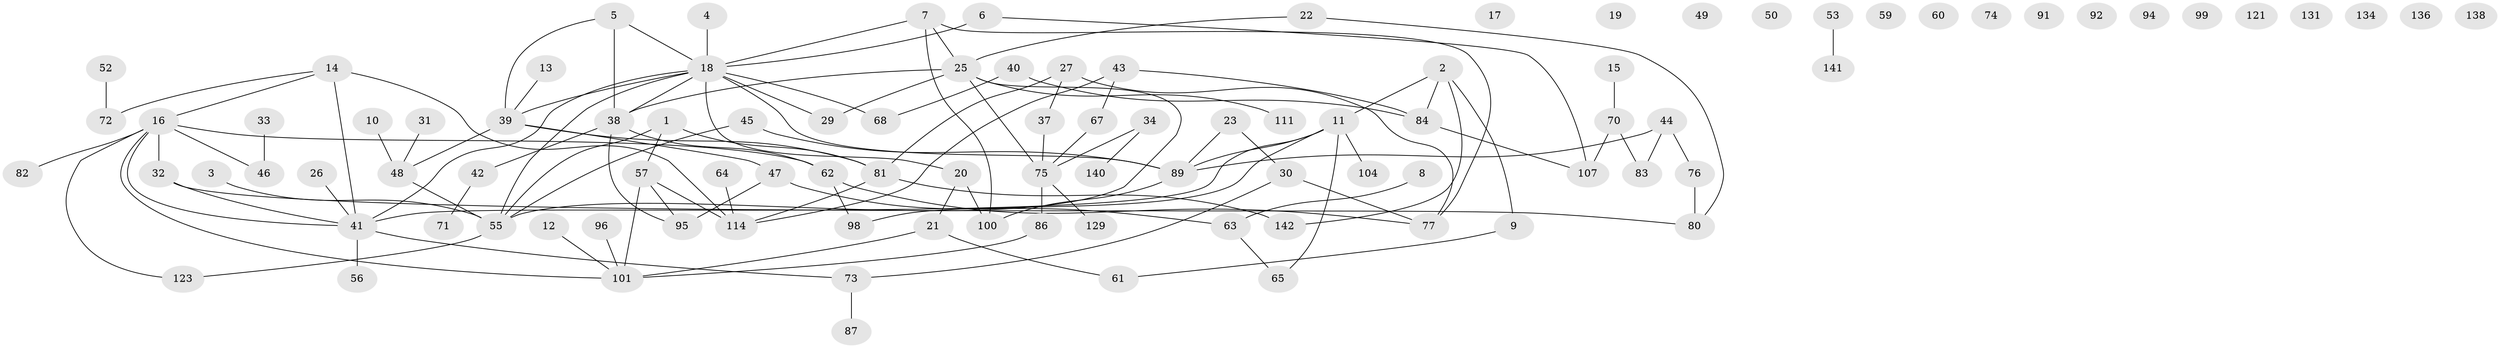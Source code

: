 // original degree distribution, {3: 0.20422535211267606, 1: 0.22535211267605634, 4: 0.1056338028169014, 2: 0.2605633802816901, 6: 0.035211267605633804, 5: 0.04225352112676056, 0: 0.11267605633802817, 7: 0.007042253521126761, 8: 0.007042253521126761}
// Generated by graph-tools (version 1.1) at 2025/16/03/04/25 18:16:37]
// undirected, 99 vertices, 119 edges
graph export_dot {
graph [start="1"]
  node [color=gray90,style=filled];
  1;
  2 [super="+93"];
  3;
  4;
  5 [super="+24"];
  6;
  7;
  8;
  9 [super="+54"];
  10;
  11 [super="+85"];
  12 [super="+97"];
  13;
  14;
  15;
  16 [super="+110+113+35"];
  17;
  18 [super="+112+28"];
  19;
  20;
  21 [super="+106+139"];
  22;
  23;
  25;
  26;
  27;
  29;
  30;
  31;
  32;
  33 [super="+122+103"];
  34;
  37 [super="+105"];
  38 [super="+79"];
  39 [super="+78+120"];
  40;
  41 [super="+66"];
  42;
  43 [super="+58"];
  44;
  45 [super="+51+69"];
  46;
  47 [super="+88"];
  48;
  49;
  50;
  52;
  53;
  55 [super="+90"];
  56;
  57;
  59;
  60;
  61;
  62 [super="+115"];
  63;
  64;
  65;
  67;
  68;
  70;
  71;
  72;
  73;
  74;
  75 [super="+125"];
  76;
  77;
  80;
  81;
  82;
  83;
  84;
  86;
  87;
  89 [super="+102"];
  91;
  92;
  94;
  95;
  96;
  98;
  99;
  100 [super="+127"];
  101;
  104 [super="+108"];
  107;
  111;
  114 [super="+118"];
  121;
  123;
  129 [super="+130"];
  131;
  134;
  136;
  138;
  140;
  141;
  142;
  1 -- 57;
  1 -- 81;
  1 -- 55;
  2 -- 84;
  2 -- 9;
  2 -- 142;
  2 -- 11;
  3 -- 55;
  4 -- 18;
  5 -- 38;
  5 -- 39;
  5 -- 18;
  6 -- 107;
  6 -- 18;
  7 -- 25;
  7 -- 77;
  7 -- 100;
  7 -- 18;
  8 -- 63;
  9 -- 61;
  10 -- 48;
  11 -- 65;
  11 -- 89;
  11 -- 98;
  11 -- 104;
  11 -- 41;
  12 -- 101;
  13 -- 39;
  14 -- 72;
  14 -- 114 [weight=2];
  14 -- 41;
  14 -- 16;
  15 -- 70;
  16 -- 32;
  16 -- 101;
  16 -- 62;
  16 -- 41;
  16 -- 123;
  16 -- 82;
  16 -- 46;
  18 -- 55;
  18 -- 39;
  18 -- 68;
  18 -- 38;
  18 -- 41;
  18 -- 20;
  18 -- 89;
  18 -- 29;
  20 -- 21;
  20 -- 100;
  21 -- 101;
  21 -- 61;
  22 -- 25;
  22 -- 80;
  23 -- 30;
  23 -- 89;
  25 -- 29;
  25 -- 38;
  25 -- 55;
  25 -- 111;
  25 -- 75;
  26 -- 41;
  27 -- 77;
  27 -- 81;
  27 -- 37;
  30 -- 73;
  30 -- 77;
  31 -- 48;
  32 -- 80;
  32 -- 41;
  33 -- 46;
  34 -- 140;
  34 -- 75;
  37 -- 75;
  38 -- 42;
  38 -- 62 [weight=2];
  38 -- 95;
  39 -- 47;
  39 -- 48;
  39 -- 81;
  40 -- 68;
  40 -- 84;
  41 -- 56;
  41 -- 73;
  42 -- 71;
  43 -- 67;
  43 -- 84;
  43 -- 114;
  44 -- 76;
  44 -- 83;
  44 -- 89;
  45 -- 55;
  45 -- 89;
  47 -- 63;
  47 -- 95;
  48 -- 55;
  52 -- 72;
  53 -- 141;
  55 -- 123;
  57 -- 95;
  57 -- 101;
  57 -- 114;
  62 -- 77;
  62 -- 98;
  63 -- 65;
  64 -- 114;
  67 -- 75;
  70 -- 83;
  70 -- 107;
  73 -- 87;
  75 -- 129;
  75 -- 86;
  76 -- 80;
  81 -- 142;
  81 -- 114;
  84 -- 107;
  86 -- 101;
  89 -- 100;
  96 -- 101;
}
